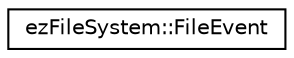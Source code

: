 digraph "Graphical Class Hierarchy"
{
 // LATEX_PDF_SIZE
  edge [fontname="Helvetica",fontsize="10",labelfontname="Helvetica",labelfontsize="10"];
  node [fontname="Helvetica",fontsize="10",shape=record];
  rankdir="LR";
  Node0 [label="ezFileSystem::FileEvent",height=0.2,width=0.4,color="black", fillcolor="white", style="filled",URL="$d4/d65/structez_file_system_1_1_file_event.htm",tooltip="The event data that is broadcast by the ezFileSystem upon certain file operations."];
}
